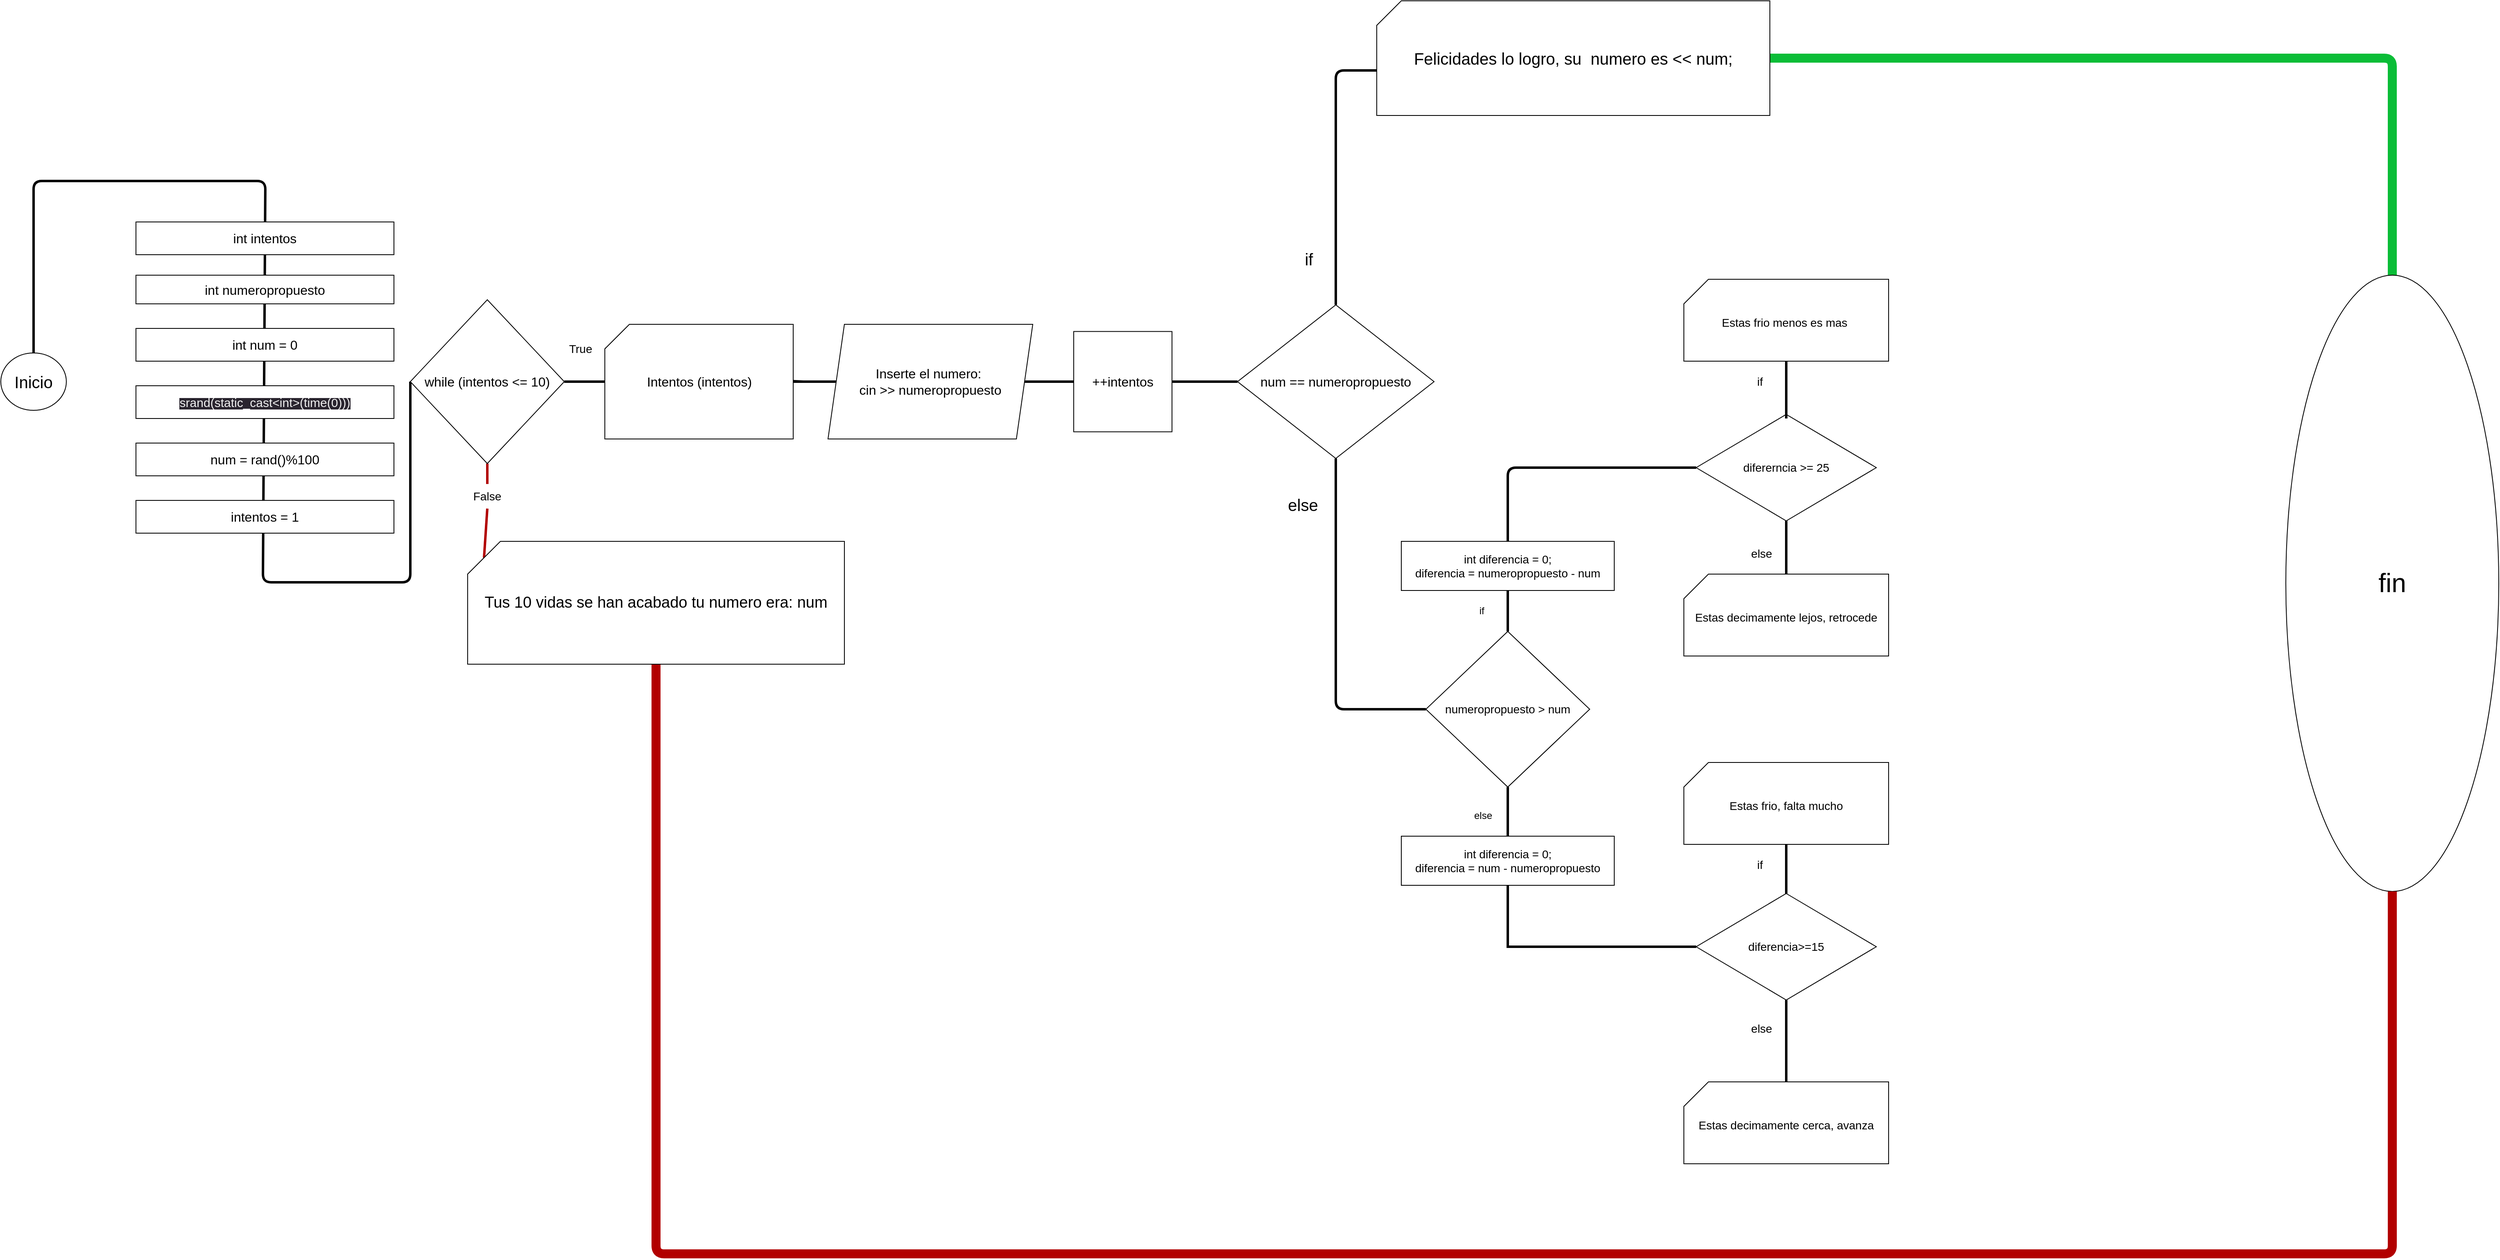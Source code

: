 <mxfile>
    <diagram id="HP9W0WoxV1GU-4uszi6B" name="Page-1">
        <mxGraphModel dx="4112" dy="2812" grid="1" gridSize="10" guides="1" tooltips="1" connect="1" arrows="1" fold="1" page="1" pageScale="1" pageWidth="850" pageHeight="1100" math="0" shadow="0">
            <root>
                <mxCell id="0"/>
                <mxCell id="1" parent="0"/>
                <mxCell id="79" style="edgeStyle=none;html=1;exitX=0.5;exitY=0;exitDx=0;exitDy=0;strokeWidth=3;fontSize=19;endArrow=none;endFill=0;entryX=0;entryY=0.5;entryDx=0;entryDy=0;" parent="1" source="4" target="10" edge="1">
                    <mxGeometry relative="1" as="geometry">
                        <mxPoint x="540" y="470" as="targetPoint"/>
                        <Array as="points">
                            <mxPoint x="60"/>
                            <mxPoint x="343"/>
                            <mxPoint x="340" y="490"/>
                            <mxPoint x="520" y="490"/>
                        </Array>
                    </mxGeometry>
                </mxCell>
                <mxCell id="4" value="&lt;font style=&quot;font-size: 20px;&quot;&gt;Inicio&lt;/font&gt;" style="ellipse;whiteSpace=wrap;html=1;" parent="1" vertex="1">
                    <mxGeometry x="20" y="210" width="80" height="70" as="geometry"/>
                </mxCell>
                <mxCell id="5" value="&lt;font style=&quot;font-size: 16px;&quot;&gt;int intentos&lt;/font&gt;" style="rounded=0;whiteSpace=wrap;html=1;" parent="1" vertex="1">
                    <mxGeometry x="185" y="50" width="315" height="40" as="geometry"/>
                </mxCell>
                <mxCell id="6" value="&lt;font style=&quot;font-size: 16px;&quot;&gt;int numeropropuesto&lt;/font&gt;" style="rounded=0;whiteSpace=wrap;html=1;" parent="1" vertex="1">
                    <mxGeometry x="185" y="115" width="315" height="35" as="geometry"/>
                </mxCell>
                <mxCell id="7" value="&lt;font style=&quot;font-size: 16px;&quot;&gt;int num = 0&lt;/font&gt;" style="rounded=0;whiteSpace=wrap;html=1;" parent="1" vertex="1">
                    <mxGeometry x="185" y="180" width="315" height="40" as="geometry"/>
                </mxCell>
                <mxCell id="8" value="&lt;font style=&quot;font-size: 16px;&quot;&gt;num = rand()%100&lt;/font&gt;" style="rounded=0;whiteSpace=wrap;html=1;" parent="1" vertex="1">
                    <mxGeometry x="185" y="320" width="315" height="40" as="geometry"/>
                </mxCell>
                <mxCell id="9" value="&lt;font style=&quot;font-size: 16px;&quot;&gt;intentos = 1&lt;/font&gt;" style="rounded=0;whiteSpace=wrap;html=1;" parent="1" vertex="1">
                    <mxGeometry x="185" y="390" width="315" height="40" as="geometry"/>
                </mxCell>
                <mxCell id="71" style="edgeStyle=none;html=1;exitX=0.5;exitY=1;exitDx=0;exitDy=0;entryX=0.5;entryY=0;entryDx=0;entryDy=0;fontSize=19;strokeWidth=3;endArrow=none;endFill=0;fillColor=#e51400;strokeColor=#B20000;" parent="1" source="10" target="66" edge="1">
                    <mxGeometry relative="1" as="geometry"/>
                </mxCell>
                <mxCell id="75" style="edgeStyle=none;html=1;entryX=0;entryY=0.5;entryDx=0;entryDy=0;strokeWidth=3;fontSize=19;endArrow=none;endFill=0;exitX=1;exitY=0.5;exitDx=0;exitDy=0;" parent="1" source="65" target="14" edge="1">
                    <mxGeometry relative="1" as="geometry">
                        <Array as="points">
                            <mxPoint x="990" y="245"/>
                        </Array>
                    </mxGeometry>
                </mxCell>
                <mxCell id="10" value="&lt;font style=&quot;font-size: 16px;&quot;&gt;while (intentos &amp;lt;= 10)&lt;/font&gt;" style="rhombus;whiteSpace=wrap;html=1;" parent="1" vertex="1">
                    <mxGeometry x="520" y="145" width="188" height="200" as="geometry"/>
                </mxCell>
                <mxCell id="77" value="" style="edgeStyle=none;html=1;strokeWidth=3;fontSize=19;endArrow=none;endFill=0;" parent="1" source="11" target="12" edge="1">
                    <mxGeometry relative="1" as="geometry"/>
                </mxCell>
                <mxCell id="78" style="edgeStyle=none;html=1;exitX=1;exitY=0.5;exitDx=0;exitDy=0;exitPerimeter=0;entryX=1;entryY=0.5;entryDx=0;entryDy=0;strokeWidth=3;fontSize=19;endArrow=none;endFill=0;" parent="1" source="11" target="10" edge="1">
                    <mxGeometry relative="1" as="geometry"/>
                </mxCell>
                <mxCell id="11" value="&lt;font style=&quot;font-size: 16px;&quot;&gt;Intentos (intentos)&lt;/font&gt;" style="shape=card;whiteSpace=wrap;html=1;" parent="1" vertex="1">
                    <mxGeometry x="757.5" y="175" width="230" height="140" as="geometry"/>
                </mxCell>
                <mxCell id="12" value="&lt;font style=&quot;font-size: 16px;&quot;&gt;Inserte el numero:&amp;nbsp;&lt;br&gt;cin &amp;gt;&amp;gt; numeropropuesto&lt;/font&gt;" style="shape=parallelogram;perimeter=parallelogramPerimeter;whiteSpace=wrap;html=1;fixedSize=1;" parent="1" vertex="1">
                    <mxGeometry x="1030" y="175" width="250" height="140" as="geometry"/>
                </mxCell>
                <mxCell id="13" value="&lt;font style=&quot;font-size: 16px;&quot;&gt;++intentos&lt;/font&gt;" style="rounded=0;whiteSpace=wrap;html=1;" parent="1" vertex="1">
                    <mxGeometry x="1330" y="183.75" width="120" height="122.5" as="geometry"/>
                </mxCell>
                <mxCell id="81" style="edgeStyle=none;html=1;exitX=0.5;exitY=0;exitDx=0;exitDy=0;strokeWidth=3;fontSize=20;endArrow=none;endFill=0;entryX=0;entryY=0;entryDx=0;entryDy=85;entryPerimeter=0;" parent="1" source="14" target="36" edge="1">
                    <mxGeometry relative="1" as="geometry">
                        <mxPoint x="1649" y="-160" as="targetPoint"/>
                        <Array as="points">
                            <mxPoint x="1650" y="-135"/>
                        </Array>
                    </mxGeometry>
                </mxCell>
                <mxCell id="82" style="edgeStyle=none;html=1;exitX=0.5;exitY=1;exitDx=0;exitDy=0;strokeWidth=3;fontSize=20;endArrow=none;endFill=0;entryX=0;entryY=0.5;entryDx=0;entryDy=0;" parent="1" source="14" target="18" edge="1">
                    <mxGeometry relative="1" as="geometry">
                        <mxPoint x="1649.273" y="720" as="targetPoint"/>
                        <Array as="points">
                            <mxPoint x="1650" y="645"/>
                        </Array>
                    </mxGeometry>
                </mxCell>
                <mxCell id="14" value="&lt;font style=&quot;font-size: 16px;&quot;&gt;num == numeropropuesto&lt;/font&gt;" style="rhombus;whiteSpace=wrap;html=1;" parent="1" vertex="1">
                    <mxGeometry x="1530" y="151.25" width="240" height="187.5" as="geometry"/>
                </mxCell>
                <mxCell id="83" style="edgeStyle=none;html=1;exitX=0.5;exitY=0;exitDx=0;exitDy=0;strokeWidth=3;fontSize=20;endArrow=none;endFill=0;entryX=0;entryY=0.5;entryDx=0;entryDy=0;" parent="1" source="18" target="20" edge="1">
                    <mxGeometry relative="1" as="geometry">
                        <mxPoint x="1860.182" y="350" as="targetPoint"/>
                        <Array as="points">
                            <mxPoint x="1860" y="350"/>
                        </Array>
                    </mxGeometry>
                </mxCell>
                <mxCell id="84" style="edgeStyle=none;html=1;exitX=0.5;exitY=1;exitDx=0;exitDy=0;strokeWidth=3;fontSize=20;endArrow=none;endFill=0;entryX=0;entryY=0.5;entryDx=0;entryDy=0;rounded=0;" parent="1" source="18" target="21" edge="1">
                    <mxGeometry relative="1" as="geometry">
                        <mxPoint x="1860.182" y="990" as="targetPoint"/>
                        <Array as="points">
                            <mxPoint x="1860" y="935"/>
                        </Array>
                    </mxGeometry>
                </mxCell>
                <mxCell id="18" value="&lt;font style=&quot;font-size: 14px;&quot;&gt;numeropropuesto &amp;gt; num&lt;/font&gt;" style="rhombus;whiteSpace=wrap;html=1;" parent="1" vertex="1">
                    <mxGeometry x="1760" y="550" width="200" height="190" as="geometry"/>
                </mxCell>
                <mxCell id="20" value="&lt;font style=&quot;font-size: 14px;&quot;&gt;difererncia &amp;gt;= 25&lt;/font&gt;" style="rhombus;whiteSpace=wrap;html=1;" parent="1" vertex="1">
                    <mxGeometry x="2090" y="285" width="220" height="130" as="geometry"/>
                </mxCell>
                <mxCell id="21" value="&lt;font style=&quot;font-size: 14px;&quot;&gt;diferencia&amp;gt;=15&lt;/font&gt;" style="rhombus;whiteSpace=wrap;html=1;" parent="1" vertex="1">
                    <mxGeometry x="2090" y="870" width="220" height="130" as="geometry"/>
                </mxCell>
                <mxCell id="33" value="&lt;span style=&quot;color: rgb(240, 240, 240); font-family: Helvetica; font-style: normal; font-variant-ligatures: normal; font-variant-caps: normal; font-weight: 400; letter-spacing: normal; orphans: 2; text-align: center; text-indent: 0px; text-transform: none; widows: 2; word-spacing: 0px; -webkit-text-stroke-width: 0px; background-color: rgb(42, 37, 47); text-decoration-thickness: initial; text-decoration-style: initial; text-decoration-color: initial; float: none; display: inline !important;&quot;&gt;&lt;font style=&quot;font-size: 15px;&quot;&gt;srand(static_cast&amp;lt;int&amp;gt;(time(0)))&lt;/font&gt;&lt;/span&gt;" style="rounded=0;whiteSpace=wrap;html=1;" parent="1" vertex="1">
                    <mxGeometry x="185" y="250" width="315" height="40" as="geometry"/>
                </mxCell>
                <mxCell id="60" style="edgeStyle=none;html=1;exitX=1;exitY=0.5;exitDx=0;exitDy=0;exitPerimeter=0;fontSize=38;entryX=0.5;entryY=0;entryDx=0;entryDy=0;strokeWidth=11;endArrow=none;endFill=0;fillColor=#008a00;strokeColor=#0abd37;" parent="1" source="36" target="59" edge="1">
                    <mxGeometry relative="1" as="geometry">
                        <mxPoint x="3340" y="-148" as="targetPoint"/>
                        <Array as="points">
                            <mxPoint x="2940" y="-150"/>
                        </Array>
                    </mxGeometry>
                </mxCell>
                <mxCell id="36" value="&lt;font style=&quot;font-size: 20px;&quot;&gt;Felicidades lo logro, su&amp;nbsp; numero es &amp;lt;&amp;lt; num;&lt;/font&gt;" style="shape=card;whiteSpace=wrap;html=1;" parent="1" vertex="1">
                    <mxGeometry x="1700" y="-220" width="480" height="140" as="geometry"/>
                </mxCell>
                <mxCell id="39" value="&lt;font style=&quot;font-size: 14px;&quot;&gt;int diferencia = 0;&lt;br&gt;diferencia = numeropropuesto - num&lt;/font&gt;" style="rounded=0;whiteSpace=wrap;html=1;" parent="1" vertex="1">
                    <mxGeometry x="1730" y="440" width="260" height="60" as="geometry"/>
                </mxCell>
                <mxCell id="42" value="&lt;font style=&quot;font-size: 14px;&quot;&gt;int diferencia = 0;&lt;br&gt;diferencia = num - numeropropuesto&lt;/font&gt;" style="rounded=0;whiteSpace=wrap;html=1;" parent="1" vertex="1">
                    <mxGeometry x="1730" y="800" width="260" height="60" as="geometry"/>
                </mxCell>
                <mxCell id="43" value="if&amp;nbsp;" style="text;html=1;strokeColor=none;fillColor=none;align=center;verticalAlign=middle;whiteSpace=wrap;rounded=0;" parent="1" vertex="1">
                    <mxGeometry x="1800" y="510" width="60" height="30" as="geometry"/>
                </mxCell>
                <mxCell id="45" value="else" style="text;html=1;strokeColor=none;fillColor=none;align=center;verticalAlign=middle;whiteSpace=wrap;rounded=0;" parent="1" vertex="1">
                    <mxGeometry x="1800" y="760" width="60" height="30" as="geometry"/>
                </mxCell>
                <mxCell id="47" value="if&amp;nbsp;" style="text;html=1;strokeColor=none;fillColor=none;align=center;verticalAlign=middle;whiteSpace=wrap;rounded=0;fontSize=20;" parent="1" vertex="1">
                    <mxGeometry x="1590" y="80" width="60" height="30" as="geometry"/>
                </mxCell>
                <mxCell id="50" value="&lt;font style=&quot;font-size: 14px;&quot;&gt;else&lt;/font&gt;" style="text;html=1;strokeColor=none;fillColor=none;align=center;verticalAlign=middle;whiteSpace=wrap;rounded=0;" parent="1" vertex="1">
                    <mxGeometry x="2140" y="1020" width="60" height="30" as="geometry"/>
                </mxCell>
                <mxCell id="51" value="&lt;font style=&quot;font-size: 14px;&quot;&gt;else&lt;/font&gt;" style="text;html=1;strokeColor=none;fillColor=none;align=center;verticalAlign=middle;whiteSpace=wrap;rounded=0;" parent="1" vertex="1">
                    <mxGeometry x="2140" y="440" width="60" height="30" as="geometry"/>
                </mxCell>
                <mxCell id="52" value="&lt;font style=&quot;font-size: 14px;&quot;&gt;if&amp;nbsp;&lt;/font&gt;" style="text;html=1;strokeColor=none;fillColor=none;align=center;verticalAlign=middle;whiteSpace=wrap;rounded=0;" parent="1" vertex="1">
                    <mxGeometry x="2140" y="230" width="60" height="30" as="geometry"/>
                </mxCell>
                <mxCell id="53" value="&lt;font style=&quot;font-size: 14px;&quot;&gt;if&amp;nbsp;&lt;/font&gt;" style="text;html=1;strokeColor=none;fillColor=none;align=center;verticalAlign=middle;whiteSpace=wrap;rounded=0;" parent="1" vertex="1">
                    <mxGeometry x="2140" y="820" width="60" height="30" as="geometry"/>
                </mxCell>
                <mxCell id="89" style="edgeStyle=none;html=1;exitX=0.5;exitY=0;exitDx=0;exitDy=0;exitPerimeter=0;entryX=0.5;entryY=1;entryDx=0;entryDy=0;strokeWidth=3;endArrow=none;endFill=0;" edge="1" parent="1" source="54" target="20">
                    <mxGeometry relative="1" as="geometry"/>
                </mxCell>
                <mxCell id="54" value="&lt;font style=&quot;font-size: 14px;&quot;&gt;Estas decimamente lejos, retrocede&lt;/font&gt;" style="shape=card;whiteSpace=wrap;html=1;fontSize=20;" parent="1" vertex="1">
                    <mxGeometry x="2075" y="480" width="250" height="100" as="geometry"/>
                </mxCell>
                <mxCell id="59" value="&lt;font style=&quot;font-size: 32px;&quot;&gt;fin&lt;/font&gt;" style="ellipse;whiteSpace=wrap;html=1;fontSize=20;verticalAlign=middle;" parent="1" vertex="1">
                    <mxGeometry x="2810" y="115" width="260" height="752.5" as="geometry"/>
                </mxCell>
                <mxCell id="86" style="edgeStyle=none;html=1;exitX=0.5;exitY=1;exitDx=0;exitDy=0;exitPerimeter=0;strokeWidth=3;fontSize=20;endArrow=none;endFill=0;rounded=1;" parent="1" source="61" edge="1">
                    <mxGeometry relative="1" as="geometry">
                        <Array as="points"/>
                        <mxPoint x="2200" y="870" as="targetPoint"/>
                    </mxGeometry>
                </mxCell>
                <mxCell id="61" value="&lt;font style=&quot;font-size: 14px;&quot;&gt;Estas frio, falta mucho&lt;/font&gt;" style="shape=card;whiteSpace=wrap;html=1;fontSize=20;" parent="1" vertex="1">
                    <mxGeometry x="2075" y="710" width="250" height="100" as="geometry"/>
                </mxCell>
                <mxCell id="90" style="edgeStyle=none;html=1;exitX=0.5;exitY=0;exitDx=0;exitDy=0;exitPerimeter=0;strokeWidth=3;endArrow=none;endFill=0;" edge="1" parent="1" source="62" target="21">
                    <mxGeometry relative="1" as="geometry"/>
                </mxCell>
                <mxCell id="62" value="&lt;font style=&quot;font-size: 14px;&quot;&gt;Estas decimamente cerca, avanza&lt;/font&gt;" style="shape=card;whiteSpace=wrap;html=1;fontSize=20;" parent="1" vertex="1">
                    <mxGeometry x="2075" y="1100" width="250" height="100" as="geometry"/>
                </mxCell>
                <mxCell id="85" style="edgeStyle=none;html=1;exitX=0.5;exitY=1;exitDx=0;exitDy=0;exitPerimeter=0;strokeWidth=3;fontSize=20;endArrow=none;endFill=0;" parent="1" source="63" edge="1">
                    <mxGeometry relative="1" as="geometry">
                        <mxPoint x="2200" y="290" as="targetPoint"/>
                    </mxGeometry>
                </mxCell>
                <mxCell id="63" value="&lt;font style=&quot;font-size: 14px;&quot;&gt;Estas frio menos es mas&amp;nbsp;&lt;/font&gt;" style="shape=card;whiteSpace=wrap;html=1;fontSize=20;" parent="1" vertex="1">
                    <mxGeometry x="2075" y="120" width="250" height="100" as="geometry"/>
                </mxCell>
                <mxCell id="73" value="" style="edgeStyle=none;html=1;fontSize=19;" parent="1" source="65" target="11" edge="1">
                    <mxGeometry relative="1" as="geometry"/>
                </mxCell>
                <mxCell id="74" style="edgeStyle=none;html=1;exitX=1;exitY=0.5;exitDx=0;exitDy=0;fontSize=19;" parent="1" source="65" target="11" edge="1">
                    <mxGeometry relative="1" as="geometry"/>
                </mxCell>
                <mxCell id="65" value="True" style="text;html=1;strokeColor=none;fillColor=none;align=center;verticalAlign=middle;whiteSpace=wrap;rounded=0;fontSize=14;" parent="1" vertex="1">
                    <mxGeometry x="697.5" y="190" width="60" height="30" as="geometry"/>
                </mxCell>
                <mxCell id="66" value="False" style="text;html=1;strokeColor=none;fillColor=none;align=center;verticalAlign=middle;whiteSpace=wrap;rounded=0;fontSize=14;strokeWidth=6;" parent="1" vertex="1">
                    <mxGeometry x="584" y="370" width="60" height="30" as="geometry"/>
                </mxCell>
                <mxCell id="68" style="edgeStyle=none;html=1;exitX=0.5;exitY=1;exitDx=0;exitDy=0;exitPerimeter=0;fontSize=19;entryX=0.5;entryY=1;entryDx=0;entryDy=0;strokeWidth=11;endArrow=none;endFill=0;fillColor=#e51400;strokeColor=#B20000;" parent="1" source="67" target="59" edge="1">
                    <mxGeometry relative="1" as="geometry">
                        <mxPoint x="2960" y="1310" as="targetPoint"/>
                        <Array as="points">
                            <mxPoint x="820" y="1310"/>
                            <mxPoint x="2940" y="1310"/>
                        </Array>
                    </mxGeometry>
                </mxCell>
                <mxCell id="70" style="edgeStyle=none;html=1;exitX=0;exitY=0;exitDx=20;exitDy=20;exitPerimeter=0;entryX=0.5;entryY=1;entryDx=0;entryDy=0;fontSize=19;strokeWidth=3;endArrow=none;endFill=0;fillColor=#e51400;strokeColor=#B20000;" parent="1" source="67" target="66" edge="1">
                    <mxGeometry relative="1" as="geometry"/>
                </mxCell>
                <mxCell id="67" value="&lt;font style=&quot;font-size: 19px;&quot;&gt;Tus 10 vidas se han acabado tu numero era: num&lt;/font&gt;" style="shape=card;whiteSpace=wrap;html=1;fontSize=14;size=40;" parent="1" vertex="1">
                    <mxGeometry x="590" y="440" width="460" height="150" as="geometry"/>
                </mxCell>
                <mxCell id="80" value="&lt;font style=&quot;font-size: 20px;&quot;&gt;else&lt;/font&gt;" style="text;html=1;strokeColor=none;fillColor=none;align=center;verticalAlign=middle;whiteSpace=wrap;rounded=0;fontSize=20;" parent="1" vertex="1">
                    <mxGeometry x="1580" y="380" width="60" height="30" as="geometry"/>
                </mxCell>
            </root>
        </mxGraphModel>
    </diagram>
</mxfile>